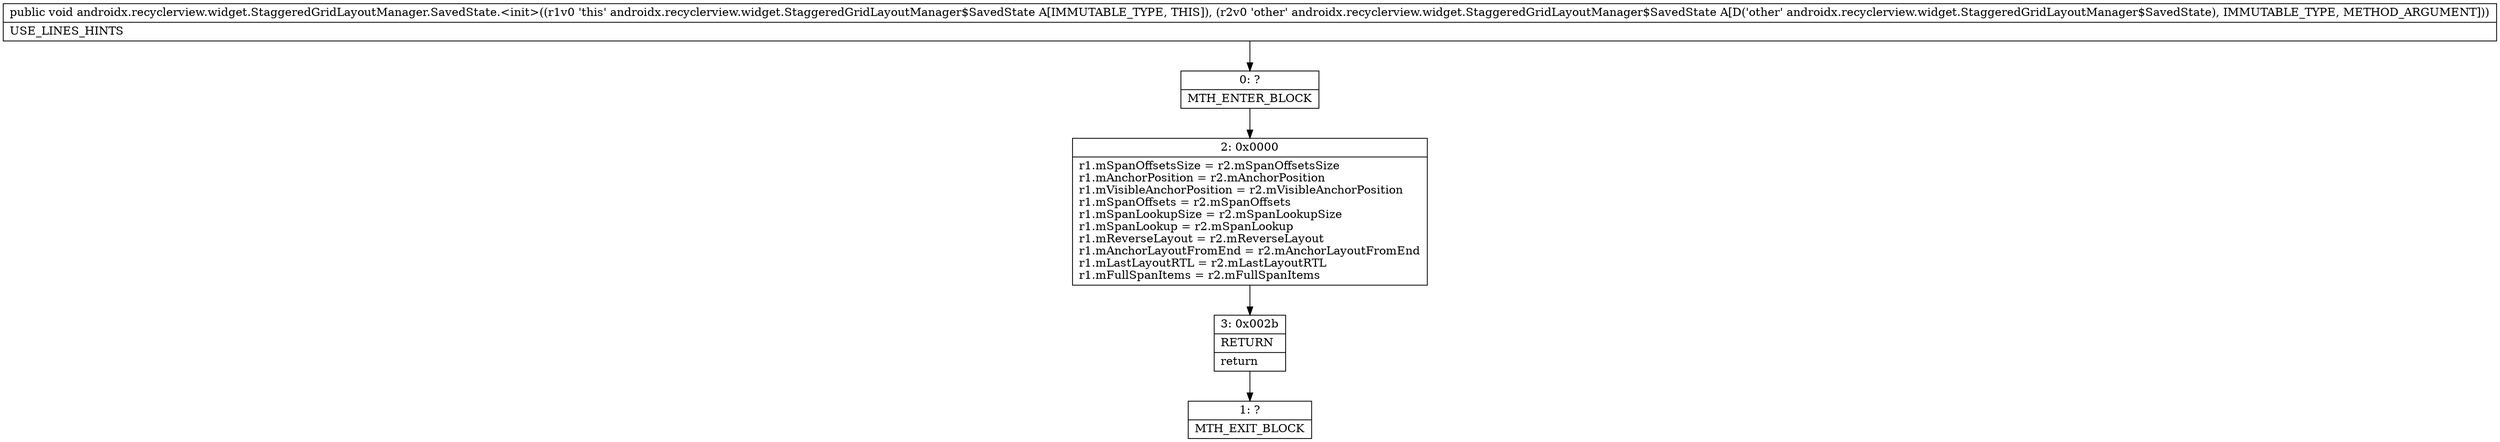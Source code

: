 digraph "CFG forandroidx.recyclerview.widget.StaggeredGridLayoutManager.SavedState.\<init\>(Landroidx\/recyclerview\/widget\/StaggeredGridLayoutManager$SavedState;)V" {
Node_0 [shape=record,label="{0\:\ ?|MTH_ENTER_BLOCK\l}"];
Node_2 [shape=record,label="{2\:\ 0x0000|r1.mSpanOffsetsSize = r2.mSpanOffsetsSize\lr1.mAnchorPosition = r2.mAnchorPosition\lr1.mVisibleAnchorPosition = r2.mVisibleAnchorPosition\lr1.mSpanOffsets = r2.mSpanOffsets\lr1.mSpanLookupSize = r2.mSpanLookupSize\lr1.mSpanLookup = r2.mSpanLookup\lr1.mReverseLayout = r2.mReverseLayout\lr1.mAnchorLayoutFromEnd = r2.mAnchorLayoutFromEnd\lr1.mLastLayoutRTL = r2.mLastLayoutRTL\lr1.mFullSpanItems = r2.mFullSpanItems\l}"];
Node_3 [shape=record,label="{3\:\ 0x002b|RETURN\l|return\l}"];
Node_1 [shape=record,label="{1\:\ ?|MTH_EXIT_BLOCK\l}"];
MethodNode[shape=record,label="{public void androidx.recyclerview.widget.StaggeredGridLayoutManager.SavedState.\<init\>((r1v0 'this' androidx.recyclerview.widget.StaggeredGridLayoutManager$SavedState A[IMMUTABLE_TYPE, THIS]), (r2v0 'other' androidx.recyclerview.widget.StaggeredGridLayoutManager$SavedState A[D('other' androidx.recyclerview.widget.StaggeredGridLayoutManager$SavedState), IMMUTABLE_TYPE, METHOD_ARGUMENT]))  | USE_LINES_HINTS\l}"];
MethodNode -> Node_0;Node_0 -> Node_2;
Node_2 -> Node_3;
Node_3 -> Node_1;
}


